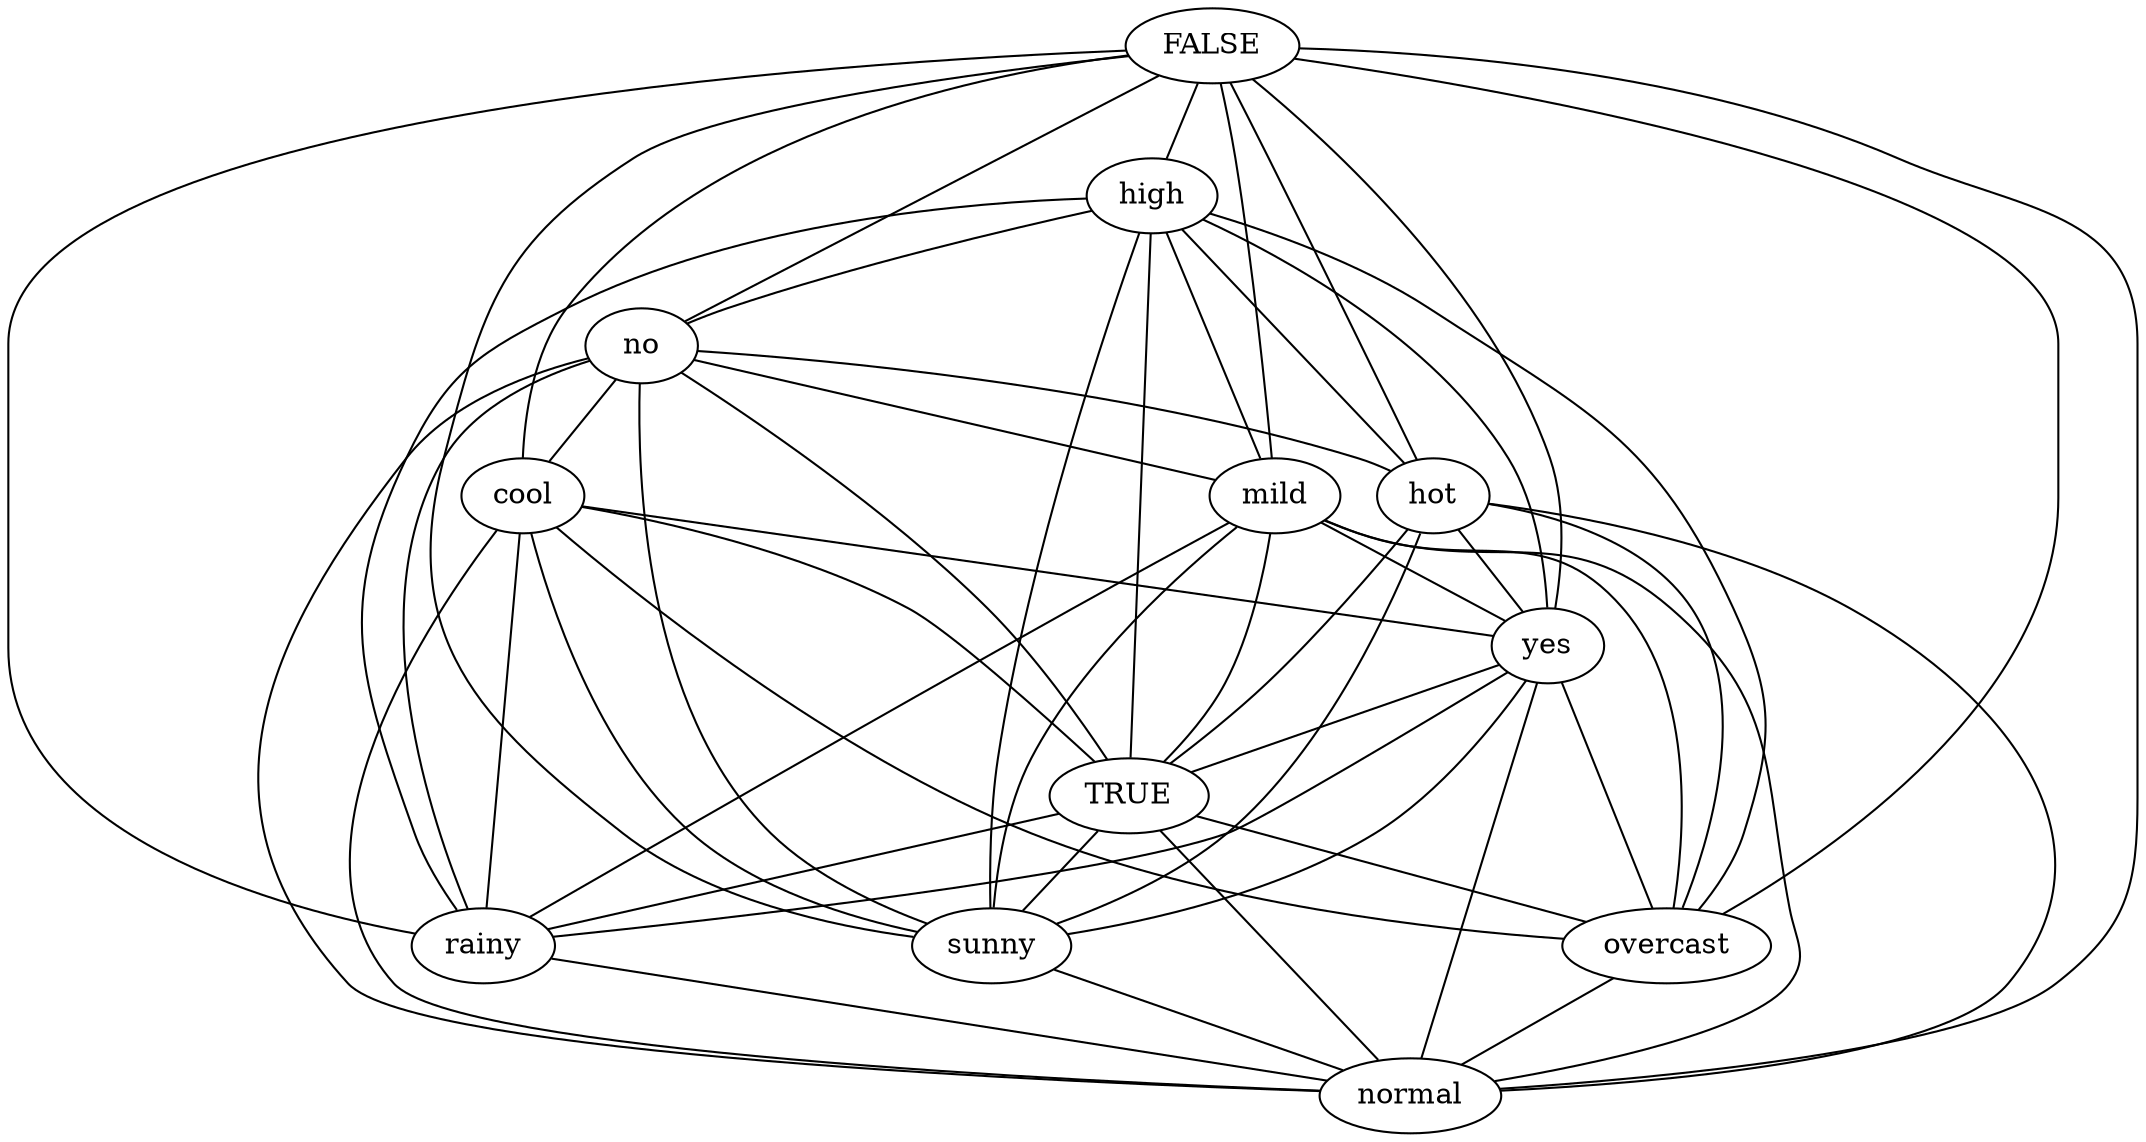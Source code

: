 strict graph "" {
FALSE;
high;
no;
hot;
mild;
cool;
yes;
TRUE;
overcast;
sunny;
rainy;
normal;
FALSE -- cool  [color=black];
FALSE -- high  [color=black];
FALSE -- yes  [color=black];
FALSE -- overcast  [color=black];
FALSE -- no  [color=black];
FALSE -- sunny  [color=black];
FALSE -- rainy  [color=black];
FALSE -- normal  [color=black];
FALSE -- hot  [color=black];
FALSE -- mild  [color=black];
high -- yes  [color=black];
high -- overcast  [color=black];
high -- no  [color=black];
high -- mild  [color=black];
high -- sunny  [color=black];
high -- rainy  [color=black];
high -- hot  [color=black];
high -- TRUE  [color=black];
no -- cool  [color=black];
no -- mild  [color=black];
no -- rainy  [color=black];
no -- sunny  [color=black];
no -- normal  [color=black];
no -- hot  [color=black];
no -- TRUE  [color=black];
hot -- yes  [color=black];
hot -- overcast  [color=black];
hot -- sunny  [color=black];
hot -- normal  [color=black];
hot -- TRUE  [color=black];
mild -- yes  [color=black];
mild -- overcast  [color=black];
mild -- sunny  [color=black];
mild -- rainy  [color=black];
mild -- normal  [color=black];
mild -- TRUE  [color=black];
cool -- sunny  [color=black];
cool -- yes  [color=black];
cool -- overcast  [color=black];
cool -- rainy  [color=black];
cool -- normal  [color=black];
cool -- TRUE  [color=black];
yes -- sunny  [color=black];
yes -- overcast  [color=black];
yes -- rainy  [color=black];
yes -- normal  [color=black];
yes -- TRUE  [color=black];
TRUE -- rainy  [color=black];
TRUE -- overcast  [color=black];
TRUE -- sunny  [color=black];
TRUE -- normal  [color=black];
overcast -- normal  [color=black];
sunny -- normal  [color=black];
rainy -- normal  [color=black];
}
